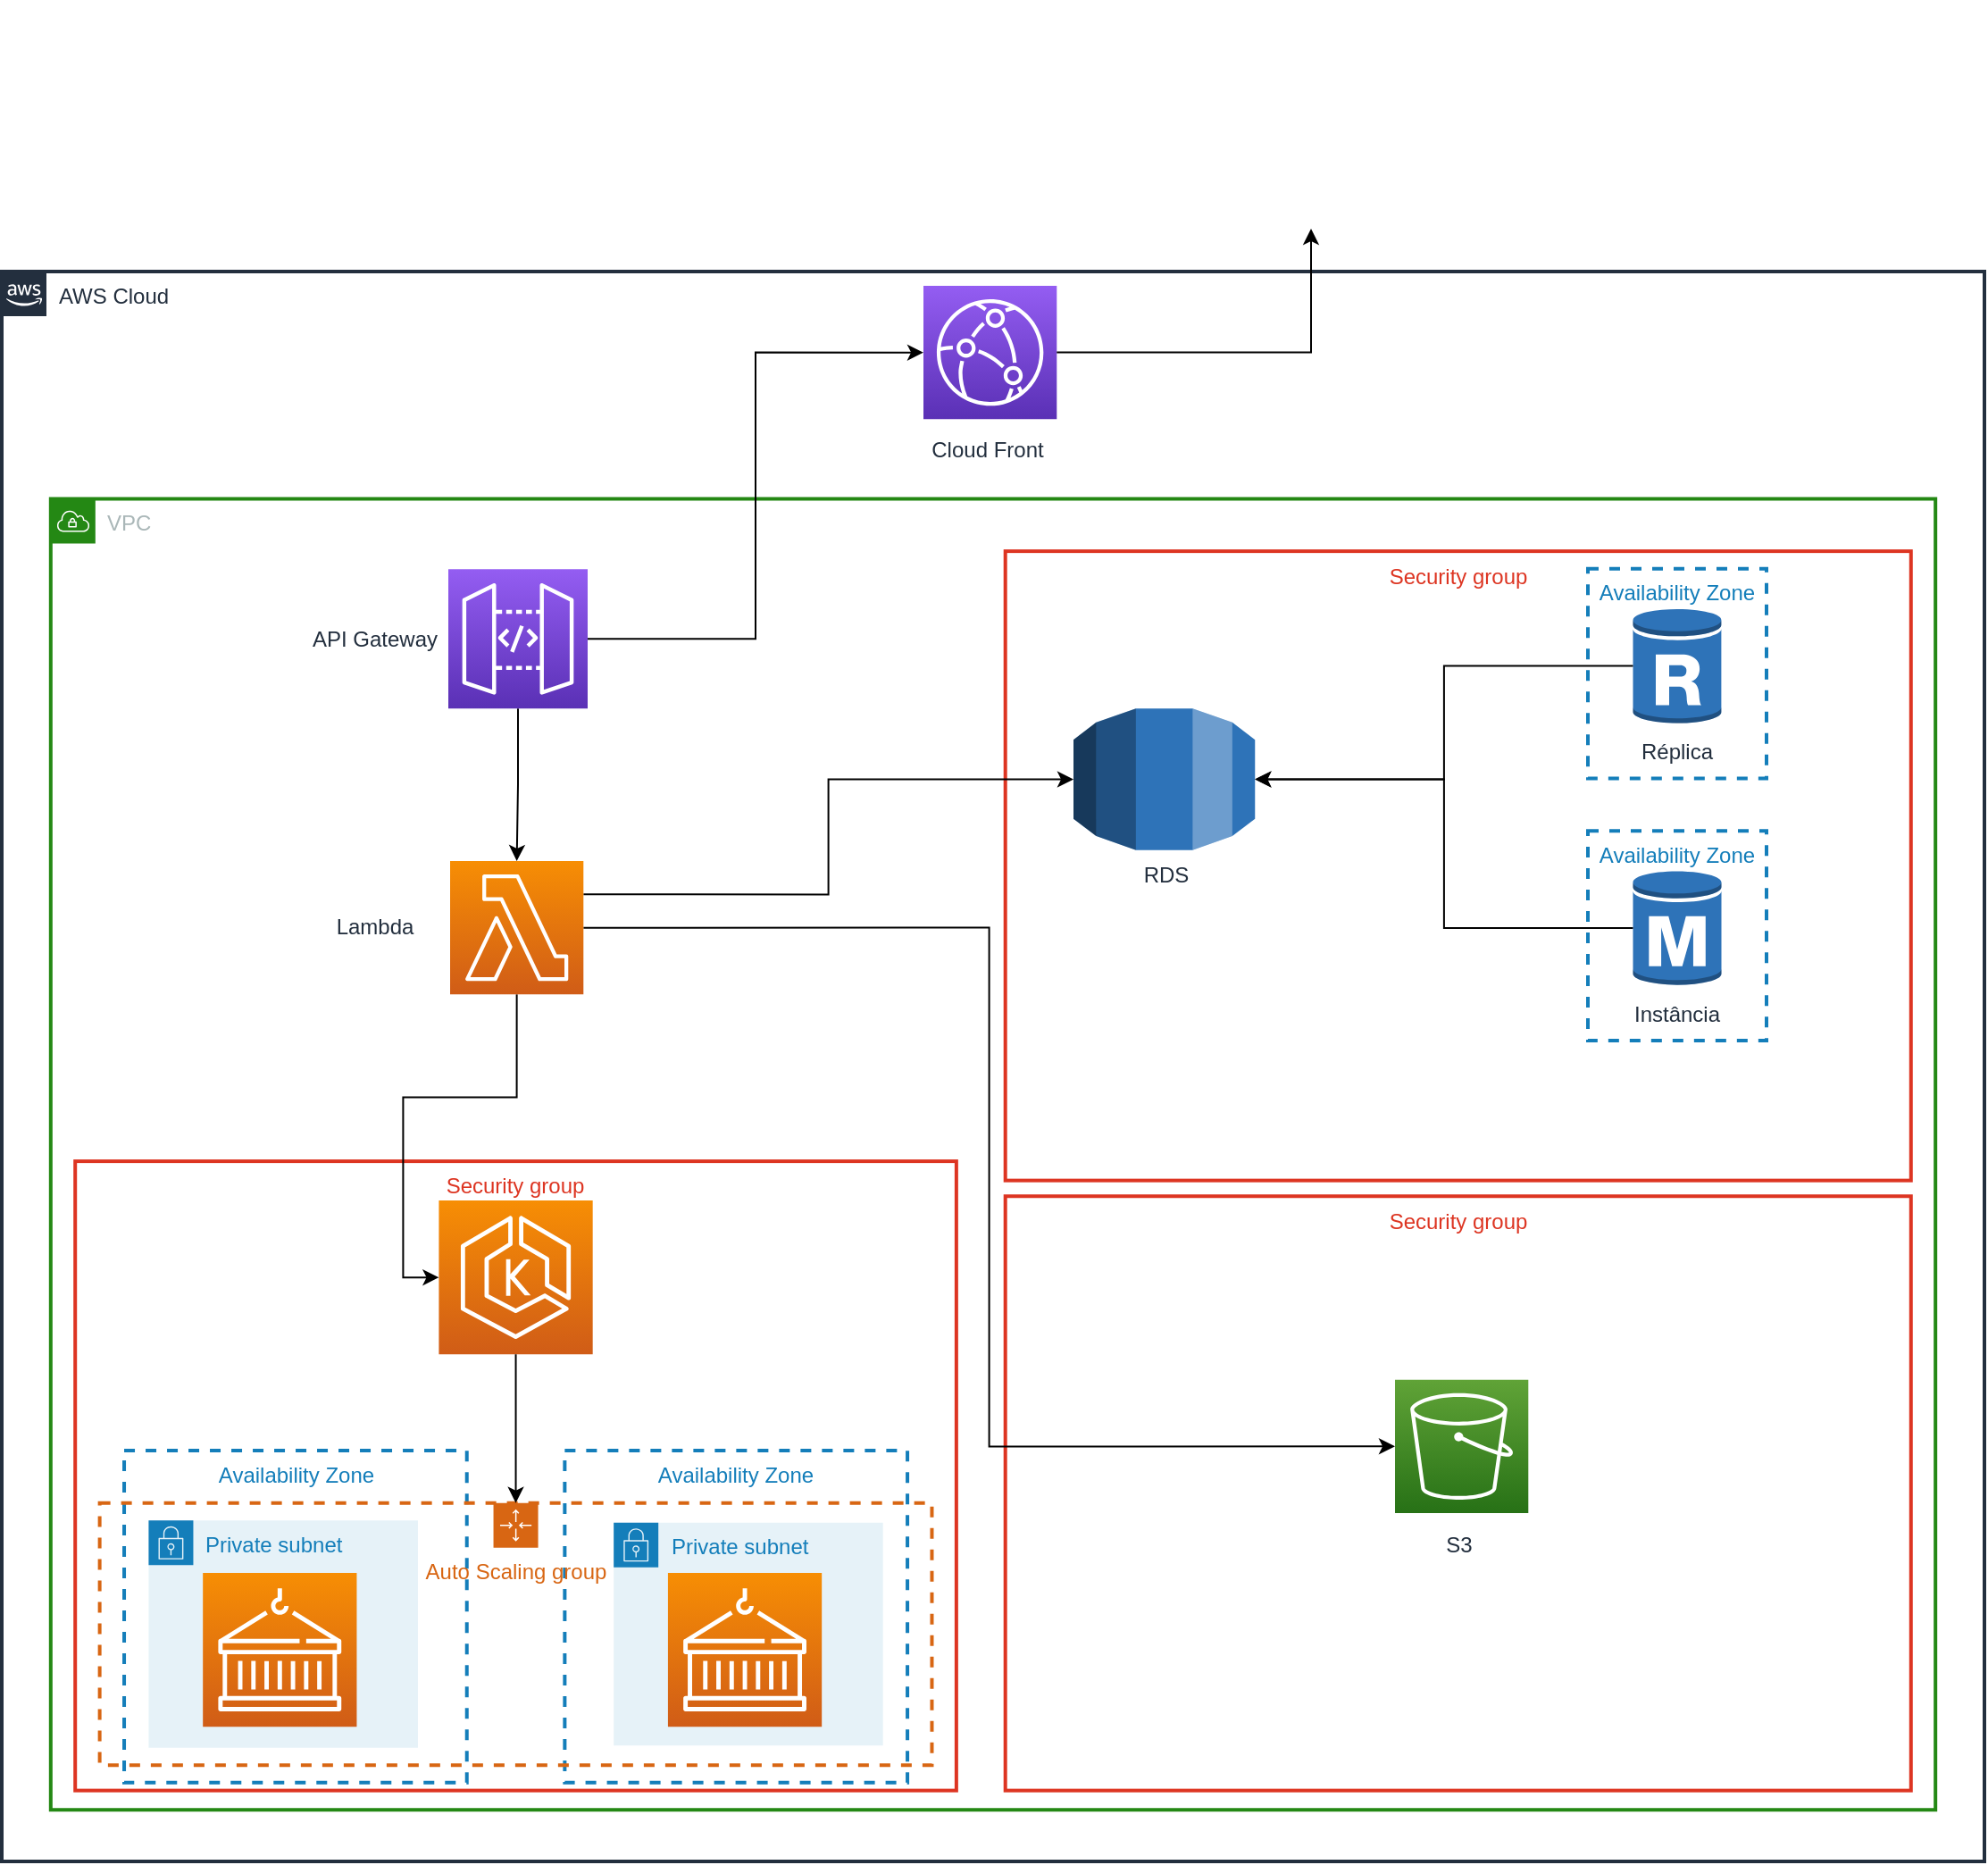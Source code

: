 <mxfile version="21.2.9" type="device">
  <diagram name="Página-1" id="wRCfRnYlI_Jq7tyW45mr">
    <mxGraphModel dx="2261" dy="1957" grid="1" gridSize="10" guides="1" tooltips="1" connect="1" arrows="1" fold="1" page="1" pageScale="1" pageWidth="827" pageHeight="1169" math="0" shadow="0">
      <root>
        <mxCell id="0" />
        <mxCell id="1" parent="0" />
        <mxCell id="VGLGbHBSF1urGQVZztYa-23" value="" style="group" parent="1" vertex="1" connectable="0">
          <mxGeometry x="-289" y="82" width="1110" height="890" as="geometry" />
        </mxCell>
        <mxCell id="VGLGbHBSF1urGQVZztYa-1" value="AWS Cloud" style="points=[[0,0],[0.25,0],[0.5,0],[0.75,0],[1,0],[1,0.25],[1,0.5],[1,0.75],[1,1],[0.75,1],[0.5,1],[0.25,1],[0,1],[0,0.75],[0,0.5],[0,0.25]];outlineConnect=0;gradientColor=none;html=1;whiteSpace=wrap;fontSize=12;fontStyle=0;container=1;pointerEvents=0;collapsible=0;recursiveResize=0;shape=mxgraph.aws4.group;grIcon=mxgraph.aws4.group_aws_cloud_alt;strokeColor=#232F3E;fillColor=none;verticalAlign=top;align=left;spacingLeft=30;fontColor=#232F3E;dashed=0;strokeWidth=2;" parent="VGLGbHBSF1urGQVZztYa-23" vertex="1">
          <mxGeometry width="1110.0" height="890" as="geometry" />
        </mxCell>
        <mxCell id="VGLGbHBSF1urGQVZztYa-2" value="VPC" style="points=[[0,0],[0.25,0],[0.5,0],[0.75,0],[1,0],[1,0.25],[1,0.5],[1,0.75],[1,1],[0.75,1],[0.5,1],[0.25,1],[0,1],[0,0.75],[0,0.5],[0,0.25]];outlineConnect=0;gradientColor=none;html=1;whiteSpace=wrap;fontSize=12;fontStyle=0;container=1;pointerEvents=0;collapsible=0;recursiveResize=0;shape=mxgraph.aws4.group;grIcon=mxgraph.aws4.group_vpc;strokeColor=#248814;fillColor=none;verticalAlign=top;align=left;spacingLeft=30;fontColor=#AAB7B8;dashed=0;strokeWidth=2;fontFamily=Helvetica;" parent="VGLGbHBSF1urGQVZztYa-1" vertex="1">
          <mxGeometry x="27.407" y="127.204" width="1055.185" height="733.871" as="geometry" />
        </mxCell>
        <mxCell id="VGLGbHBSF1urGQVZztYa-10" value="Security group" style="fillColor=none;strokeColor=#DD3522;verticalAlign=top;fontStyle=0;fontColor=#DD3522;whiteSpace=wrap;html=1;dashed=0;pointerEvents=0;strokeWidth=2;fontFamily=Helvetica;fontSize=12;" parent="VGLGbHBSF1urGQVZztYa-2" vertex="1">
          <mxGeometry x="534.444" y="390.419" width="507.037" height="332.688" as="geometry" />
        </mxCell>
        <mxCell id="VGLGbHBSF1urGQVZztYa-27" value="Availability Zone" style="fillColor=none;strokeColor=#147EBA;dashed=1;verticalAlign=top;fontStyle=0;fontColor=#147EBA;whiteSpace=wrap;html=1;pointerEvents=0;strokeWidth=2;fontFamily=Helvetica;fontSize=12;" parent="VGLGbHBSF1urGQVZztYa-2" vertex="1">
          <mxGeometry x="41.111" y="532.8" width="191.852" height="185.914" as="geometry" />
        </mxCell>
        <mxCell id="VGLGbHBSF1urGQVZztYa-28" value="Availability Zone" style="fillColor=none;strokeColor=#147EBA;dashed=1;verticalAlign=top;fontStyle=0;fontColor=#147EBA;whiteSpace=wrap;html=1;pointerEvents=0;strokeWidth=2;fontFamily=Helvetica;fontSize=12;" parent="VGLGbHBSF1urGQVZztYa-2" vertex="1">
          <mxGeometry x="287.778" y="532.8" width="191.852" height="185.914" as="geometry" />
        </mxCell>
        <mxCell id="VGLGbHBSF1urGQVZztYa-26" value="Auto Scaling group" style="points=[[0,0],[0.25,0],[0.5,0],[0.75,0],[1,0],[1,0.25],[1,0.5],[1,0.75],[1,1],[0.75,1],[0.5,1],[0.25,1],[0,1],[0,0.75],[0,0.5],[0,0.25]];outlineConnect=0;gradientColor=none;html=1;whiteSpace=wrap;fontSize=12;fontStyle=0;container=1;pointerEvents=0;collapsible=0;recursiveResize=0;shape=mxgraph.aws4.groupCenter;grIcon=mxgraph.aws4.group_auto_scaling_group;grStroke=1;strokeColor=#D86613;fillColor=none;verticalAlign=top;align=center;fontColor=#D86613;dashed=1;spacingTop=25;strokeWidth=2;fontFamily=Helvetica;" parent="VGLGbHBSF1urGQVZztYa-2" vertex="1">
          <mxGeometry x="27.407" y="562.155" width="465.926" height="146.774" as="geometry" />
        </mxCell>
        <mxCell id="VGLGbHBSF1urGQVZztYa-29" value="Private subnet" style="points=[[0,0],[0.25,0],[0.5,0],[0.75,0],[1,0],[1,0.25],[1,0.5],[1,0.75],[1,1],[0.75,1],[0.5,1],[0.25,1],[0,1],[0,0.75],[0,0.5],[0,0.25]];outlineConnect=0;gradientColor=none;html=1;whiteSpace=wrap;fontSize=12;fontStyle=0;container=1;pointerEvents=0;collapsible=0;recursiveResize=0;shape=mxgraph.aws4.group;grIcon=mxgraph.aws4.group_security_group;grStroke=0;strokeColor=#147EBA;fillColor=#E6F2F8;verticalAlign=top;align=left;spacingLeft=30;fontColor=#147EBA;dashed=0;strokeWidth=2;fontFamily=Helvetica;" parent="VGLGbHBSF1urGQVZztYa-2" vertex="1">
          <mxGeometry x="54.815" y="571.939" width="150.741" height="127.204" as="geometry" />
        </mxCell>
        <mxCell id="VGLGbHBSF1urGQVZztYa-30" value="Private subnet" style="points=[[0,0],[0.25,0],[0.5,0],[0.75,0],[1,0],[1,0.25],[1,0.5],[1,0.75],[1,1],[0.75,1],[0.5,1],[0.25,1],[0,1],[0,0.75],[0,0.5],[0,0.25]];outlineConnect=0;gradientColor=none;html=1;whiteSpace=wrap;fontSize=12;fontStyle=0;container=1;pointerEvents=0;collapsible=0;recursiveResize=0;shape=mxgraph.aws4.group;grIcon=mxgraph.aws4.group_security_group;grStroke=0;strokeColor=#147EBA;fillColor=#E6F2F8;verticalAlign=top;align=left;spacingLeft=30;fontColor=#147EBA;dashed=0;strokeWidth=2;fontFamily=Helvetica;" parent="VGLGbHBSF1urGQVZztYa-2" vertex="1">
          <mxGeometry x="315.185" y="573.163" width="150.741" height="124.758" as="geometry" />
        </mxCell>
        <mxCell id="VGLGbHBSF1urGQVZztYa-31" value="" style="sketch=0;points=[[0,0,0],[0.25,0,0],[0.5,0,0],[0.75,0,0],[1,0,0],[0,1,0],[0.25,1,0],[0.5,1,0],[0.75,1,0],[1,1,0],[0,0.25,0],[0,0.5,0],[0,0.75,0],[1,0.25,0],[1,0.5,0],[1,0.75,0]];outlineConnect=0;fontColor=#232F3E;gradientColor=#F78E04;gradientDirection=north;fillColor=#D05C17;strokeColor=#ffffff;dashed=0;verticalLabelPosition=bottom;verticalAlign=top;align=center;html=1;fontSize=12;fontStyle=0;aspect=fixed;shape=mxgraph.aws4.resourceIcon;resIcon=mxgraph.aws4.containers;pointerEvents=0;strokeWidth=2;fontFamily=Helvetica;" parent="VGLGbHBSF1urGQVZztYa-2" vertex="1">
          <mxGeometry x="85.185" y="601.294" width="86.129" height="86.129" as="geometry" />
        </mxCell>
        <mxCell id="VGLGbHBSF1urGQVZztYa-32" value="" style="sketch=0;points=[[0,0,0],[0.25,0,0],[0.5,0,0],[0.75,0,0],[1,0,0],[0,1,0],[0.25,1,0],[0.5,1,0],[0.75,1,0],[1,1,0],[0,0.25,0],[0,0.5,0],[0,0.75,0],[1,0.25,0],[1,0.5,0],[1,0.75,0]];outlineConnect=0;fontColor=#232F3E;gradientColor=#F78E04;gradientDirection=north;fillColor=#D05C17;strokeColor=#ffffff;dashed=0;verticalLabelPosition=bottom;verticalAlign=top;align=center;html=1;fontSize=12;fontStyle=0;aspect=fixed;shape=mxgraph.aws4.resourceIcon;resIcon=mxgraph.aws4.containers;pointerEvents=0;strokeWidth=2;fontFamily=Helvetica;" parent="VGLGbHBSF1urGQVZztYa-2" vertex="1">
          <mxGeometry x="345.555" y="601.294" width="86.129" height="86.129" as="geometry" />
        </mxCell>
        <mxCell id="VGLGbHBSF1urGQVZztYa-3" value="Security group" style="fillColor=none;strokeColor=#DD3522;verticalAlign=top;fontStyle=0;fontColor=#DD3522;whiteSpace=wrap;html=1;dashed=0;pointerEvents=0;strokeWidth=2;fontFamily=Helvetica;fontSize=12;" parent="VGLGbHBSF1urGQVZztYa-2" vertex="1">
          <mxGeometry x="13.7" y="370.845" width="493.33" height="352.258" as="geometry" />
        </mxCell>
        <mxCell id="VGLGbHBSF1urGQVZztYa-25" value="" style="sketch=0;points=[[0,0,0],[0.25,0,0],[0.5,0,0],[0.75,0,0],[1,0,0],[0,1,0],[0.25,1,0],[0.5,1,0],[0.75,1,0],[1,1,0],[0,0.25,0],[0,0.5,0],[0,0.75,0],[1,0.25,0],[1,0.5,0],[1,0.75,0]];outlineConnect=0;fontColor=#232F3E;gradientColor=#F78E04;gradientDirection=north;fillColor=#D05C17;strokeColor=#ffffff;dashed=0;verticalLabelPosition=bottom;verticalAlign=top;align=center;html=1;fontSize=12;fontStyle=0;aspect=fixed;shape=mxgraph.aws4.resourceIcon;resIcon=mxgraph.aws4.eks;pointerEvents=0;strokeWidth=2;fontFamily=Helvetica;" parent="VGLGbHBSF1urGQVZztYa-2" vertex="1">
          <mxGeometry x="217.304" y="392.793" width="86.129" height="86.129" as="geometry" />
        </mxCell>
        <mxCell id="VGLGbHBSF1urGQVZztYa-34" style="edgeStyle=orthogonalEdgeStyle;rounded=0;orthogonalLoop=1;jettySize=auto;html=1;exitX=0.5;exitY=1;exitDx=0;exitDy=0;exitPerimeter=0;fontFamily=Helvetica;fontSize=12;fontColor=#232F3E;entryX=0.5;entryY=0;entryDx=0;entryDy=0;" parent="VGLGbHBSF1urGQVZztYa-2" source="VGLGbHBSF1urGQVZztYa-25" target="VGLGbHBSF1urGQVZztYa-26" edge="1">
          <mxGeometry relative="1" as="geometry">
            <mxPoint x="172.593" y="302.796" as="targetPoint" />
          </mxGeometry>
        </mxCell>
        <mxCell id="VGLGbHBSF1urGQVZztYa-48" value="" style="group" parent="VGLGbHBSF1urGQVZztYa-2" vertex="1" connectable="0">
          <mxGeometry x="747.93" y="493.152" width="82.222" height="107.634" as="geometry" />
        </mxCell>
        <mxCell id="VGLGbHBSF1urGQVZztYa-9" value="" style="sketch=0;points=[[0,0,0],[0.25,0,0],[0.5,0,0],[0.75,0,0],[1,0,0],[0,1,0],[0.25,1,0],[0.5,1,0],[0.75,1,0],[1,1,0],[0,0.25,0],[0,0.5,0],[0,0.75,0],[1,0.25,0],[1,0.5,0],[1,0.75,0]];outlineConnect=0;fontColor=#232F3E;gradientColor=#60A337;gradientDirection=north;fillColor=#277116;strokeColor=#ffffff;dashed=0;verticalLabelPosition=bottom;verticalAlign=top;align=center;html=1;fontSize=12;fontStyle=0;aspect=fixed;shape=mxgraph.aws4.resourceIcon;resIcon=mxgraph.aws4.s3;pointerEvents=0;strokeWidth=2;fontFamily=Helvetica;" parent="VGLGbHBSF1urGQVZztYa-48" vertex="1">
          <mxGeometry x="4.667" width="74.645" height="74.645" as="geometry" />
        </mxCell>
        <mxCell id="VGLGbHBSF1urGQVZztYa-12" value="S3" style="text;html=1;strokeColor=none;fillColor=none;align=center;verticalAlign=middle;whiteSpace=wrap;rounded=0;fontSize=12;fontFamily=Helvetica;fontColor=#232F3E;" parent="VGLGbHBSF1urGQVZztYa-48" vertex="1">
          <mxGeometry y="78.28" width="82.222" height="29.355" as="geometry" />
        </mxCell>
        <mxCell id="VGLGbHBSF1urGQVZztYa-7" value="Security group" style="fillColor=none;strokeColor=#DD3522;verticalAlign=top;fontStyle=0;fontColor=#DD3522;whiteSpace=wrap;html=1;dashed=0;pointerEvents=0;strokeWidth=2;fontFamily=Helvetica;fontSize=12;" parent="VGLGbHBSF1urGQVZztYa-1" vertex="1">
          <mxGeometry x="561.852" y="156.559" width="507.037" height="352.258" as="geometry" />
        </mxCell>
        <mxCell id="VGLGbHBSF1urGQVZztYa-19" value="Cloud Front" style="text;html=1;strokeColor=none;fillColor=none;align=center;verticalAlign=middle;whiteSpace=wrap;rounded=0;fontSize=12;fontFamily=Helvetica;fontColor=#232F3E;" parent="VGLGbHBSF1urGQVZztYa-1" vertex="1">
          <mxGeometry x="511.278" y="85.376" width="82.222" height="29.355" as="geometry" />
        </mxCell>
        <mxCell id="VGLGbHBSF1urGQVZztYa-11" value="RDS" style="text;html=1;strokeColor=none;fillColor=none;align=center;verticalAlign=middle;whiteSpace=wrap;rounded=0;fontSize=12;fontFamily=Helvetica;fontColor=#232F3E;" parent="VGLGbHBSF1urGQVZztYa-1" vertex="1">
          <mxGeometry x="611.185" y="322.903" width="82.222" height="29.355" as="geometry" />
        </mxCell>
        <mxCell id="VGLGbHBSF1urGQVZztYa-35" value="Availability Zone" style="fillColor=none;strokeColor=#147EBA;dashed=1;verticalAlign=top;fontStyle=0;fontColor=#147EBA;whiteSpace=wrap;html=1;pointerEvents=0;strokeWidth=2;fontFamily=Helvetica;fontSize=12;" parent="VGLGbHBSF1urGQVZztYa-1" vertex="1">
          <mxGeometry x="888" y="166.344" width="100" height="117.419" as="geometry" />
        </mxCell>
        <mxCell id="VGLGbHBSF1urGQVZztYa-36" value="Availability Zone" style="fillColor=none;strokeColor=#147EBA;dashed=1;verticalAlign=top;fontStyle=0;fontColor=#147EBA;whiteSpace=wrap;html=1;pointerEvents=0;strokeWidth=2;fontFamily=Helvetica;fontSize=12;" parent="VGLGbHBSF1urGQVZztYa-1" vertex="1">
          <mxGeometry x="888" y="313.118" width="100" height="117.419" as="geometry" />
        </mxCell>
        <mxCell id="VGLGbHBSF1urGQVZztYa-21" value="" style="group" parent="VGLGbHBSF1urGQVZztYa-1" vertex="1" connectable="0">
          <mxGeometry x="908" y="334.54" width="60" height="96" as="geometry" />
        </mxCell>
        <mxCell id="VGLGbHBSF1urGQVZztYa-13" value="" style="outlineConnect=0;dashed=0;verticalLabelPosition=bottom;verticalAlign=top;align=center;html=1;shape=mxgraph.aws3.rds_db_instance;fillColor=#2E73B8;gradientColor=none;pointerEvents=0;strokeColor=#232F3E;strokeWidth=2;fontFamily=Helvetica;fontSize=12;fontColor=#232F3E;" parent="VGLGbHBSF1urGQVZztYa-21" vertex="1">
          <mxGeometry x="5.25" width="49.5" height="66" as="geometry" />
        </mxCell>
        <mxCell id="VGLGbHBSF1urGQVZztYa-17" value="Instância" style="text;html=1;strokeColor=none;fillColor=none;align=center;verticalAlign=middle;whiteSpace=wrap;rounded=0;fontSize=12;fontFamily=Helvetica;fontColor=#232F3E;" parent="VGLGbHBSF1urGQVZztYa-21" vertex="1">
          <mxGeometry y="66" width="60" height="30" as="geometry" />
        </mxCell>
        <mxCell id="VGLGbHBSF1urGQVZztYa-22" value="" style="group" parent="VGLGbHBSF1urGQVZztYa-1" vertex="1" connectable="0">
          <mxGeometry x="908" y="187.76" width="60" height="96" as="geometry" />
        </mxCell>
        <mxCell id="VGLGbHBSF1urGQVZztYa-14" value="" style="outlineConnect=0;dashed=0;verticalLabelPosition=bottom;verticalAlign=top;align=center;html=1;shape=mxgraph.aws3.rds_db_instance_read_replica;fillColor=#2E73B8;gradientColor=none;pointerEvents=0;strokeColor=#232F3E;strokeWidth=2;fontFamily=Helvetica;fontSize=12;fontColor=#232F3E;" parent="VGLGbHBSF1urGQVZztYa-22" vertex="1">
          <mxGeometry x="5.25" width="49.5" height="66" as="geometry" />
        </mxCell>
        <mxCell id="VGLGbHBSF1urGQVZztYa-18" value="Réplica" style="text;html=1;strokeColor=none;fillColor=none;align=center;verticalAlign=middle;whiteSpace=wrap;rounded=0;fontSize=12;fontFamily=Helvetica;fontColor=#232F3E;" parent="VGLGbHBSF1urGQVZztYa-22" vertex="1">
          <mxGeometry y="66" width="60" height="30" as="geometry" />
        </mxCell>
        <mxCell id="VGLGbHBSF1urGQVZztYa-8" value="" style="outlineConnect=0;dashed=0;verticalLabelPosition=bottom;verticalAlign=top;align=center;html=1;shape=mxgraph.aws3.rds;fillColor=#2E73B8;gradientColor=none;pointerEvents=0;strokeColor=#232F3E;strokeWidth=2;fontFamily=Helvetica;fontSize=12;fontColor=#232F3E;" parent="VGLGbHBSF1urGQVZztYa-23" vertex="1">
          <mxGeometry x="600" y="244.624" width="101.63" height="79.258" as="geometry" />
        </mxCell>
        <mxCell id="VGLGbHBSF1urGQVZztYa-37" value="" style="sketch=0;points=[[0,0,0],[0.25,0,0],[0.5,0,0],[0.75,0,0],[1,0,0],[0,1,0],[0.25,1,0],[0.5,1,0],[0.75,1,0],[1,1,0],[0,0.25,0],[0,0.5,0],[0,0.75,0],[1,0.25,0],[1,0.5,0],[1,0.75,0]];outlineConnect=0;fontColor=#232F3E;gradientColor=#945DF2;gradientDirection=north;fillColor=#5A30B5;strokeColor=#ffffff;dashed=0;verticalLabelPosition=bottom;verticalAlign=top;align=center;html=1;fontSize=12;fontStyle=0;aspect=fixed;shape=mxgraph.aws4.resourceIcon;resIcon=mxgraph.aws4.cloudfront;pointerEvents=0;strokeWidth=2;fontFamily=Helvetica;" parent="VGLGbHBSF1urGQVZztYa-23" vertex="1">
          <mxGeometry x="516" y="8" width="74.645" height="74.645" as="geometry" />
        </mxCell>
        <mxCell id="VGLGbHBSF1urGQVZztYa-43" style="edgeStyle=orthogonalEdgeStyle;rounded=0;orthogonalLoop=1;jettySize=auto;html=1;exitX=0.5;exitY=1;exitDx=0;exitDy=0;exitPerimeter=0;fontFamily=Helvetica;fontSize=12;fontColor=#232F3E;entryX=0;entryY=0.5;entryDx=0;entryDy=0;entryPerimeter=0;" parent="VGLGbHBSF1urGQVZztYa-23" source="VGLGbHBSF1urGQVZztYa-38" target="VGLGbHBSF1urGQVZztYa-25" edge="1">
          <mxGeometry relative="1" as="geometry" />
        </mxCell>
        <mxCell id="VGLGbHBSF1urGQVZztYa-44" style="edgeStyle=orthogonalEdgeStyle;rounded=0;orthogonalLoop=1;jettySize=auto;html=1;exitX=1;exitY=0.5;exitDx=0;exitDy=0;exitPerimeter=0;entryX=0;entryY=0.5;entryDx=0;entryDy=0;entryPerimeter=0;fontFamily=Helvetica;fontSize=12;fontColor=#232F3E;" parent="VGLGbHBSF1urGQVZztYa-23" source="VGLGbHBSF1urGQVZztYa-38" target="VGLGbHBSF1urGQVZztYa-9" edge="1">
          <mxGeometry relative="1" as="geometry" />
        </mxCell>
        <mxCell id="VGLGbHBSF1urGQVZztYa-45" style="edgeStyle=orthogonalEdgeStyle;rounded=0;orthogonalLoop=1;jettySize=auto;html=1;exitX=1;exitY=0.25;exitDx=0;exitDy=0;exitPerimeter=0;entryX=0;entryY=0.5;entryDx=0;entryDy=0;entryPerimeter=0;fontFamily=Helvetica;fontSize=12;fontColor=#232F3E;" parent="VGLGbHBSF1urGQVZztYa-23" source="VGLGbHBSF1urGQVZztYa-38" target="VGLGbHBSF1urGQVZztYa-8" edge="1">
          <mxGeometry relative="1" as="geometry" />
        </mxCell>
        <mxCell id="VGLGbHBSF1urGQVZztYa-38" value="" style="sketch=0;points=[[0,0,0],[0.25,0,0],[0.5,0,0],[0.75,0,0],[1,0,0],[0,1,0],[0.25,1,0],[0.5,1,0],[0.75,1,0],[1,1,0],[0,0.25,0],[0,0.5,0],[0,0.75,0],[1,0.25,0],[1,0.5,0],[1,0.75,0]];outlineConnect=0;fontColor=#232F3E;gradientColor=#F78E04;gradientDirection=north;fillColor=#D05C17;strokeColor=#ffffff;dashed=0;verticalLabelPosition=bottom;verticalAlign=top;align=center;html=1;fontSize=12;fontStyle=0;aspect=fixed;shape=mxgraph.aws4.resourceIcon;resIcon=mxgraph.aws4.lambda;pointerEvents=0;strokeWidth=2;fontFamily=Helvetica;" parent="VGLGbHBSF1urGQVZztYa-23" vertex="1">
          <mxGeometry x="251" y="329.997" width="74.645" height="74.645" as="geometry" />
        </mxCell>
        <mxCell id="VGLGbHBSF1urGQVZztYa-46" style="edgeStyle=orthogonalEdgeStyle;rounded=0;orthogonalLoop=1;jettySize=auto;html=1;exitX=0.5;exitY=1;exitDx=0;exitDy=0;exitPerimeter=0;entryX=0.5;entryY=0;entryDx=0;entryDy=0;entryPerimeter=0;fontFamily=Helvetica;fontSize=12;fontColor=#232F3E;" parent="VGLGbHBSF1urGQVZztYa-23" source="VGLGbHBSF1urGQVZztYa-42" target="VGLGbHBSF1urGQVZztYa-38" edge="1">
          <mxGeometry relative="1" as="geometry" />
        </mxCell>
        <mxCell id="VGLGbHBSF1urGQVZztYa-47" style="edgeStyle=orthogonalEdgeStyle;rounded=0;orthogonalLoop=1;jettySize=auto;html=1;entryX=0;entryY=0.5;entryDx=0;entryDy=0;entryPerimeter=0;fontFamily=Helvetica;fontSize=12;fontColor=#232F3E;" parent="VGLGbHBSF1urGQVZztYa-23" source="VGLGbHBSF1urGQVZztYa-42" target="VGLGbHBSF1urGQVZztYa-37" edge="1">
          <mxGeometry relative="1" as="geometry" />
        </mxCell>
        <mxCell id="VGLGbHBSF1urGQVZztYa-42" value="" style="sketch=0;points=[[0,0,0],[0.25,0,0],[0.5,0,0],[0.75,0,0],[1,0,0],[0,1,0],[0.25,1,0],[0.5,1,0],[0.75,1,0],[1,1,0],[0,0.25,0],[0,0.5,0],[0,0.75,0],[1,0.25,0],[1,0.5,0],[1,0.75,0]];outlineConnect=0;fontColor=#232F3E;gradientColor=#945DF2;gradientDirection=north;fillColor=#5A30B5;strokeColor=#ffffff;dashed=0;verticalLabelPosition=bottom;verticalAlign=top;align=center;html=1;fontSize=12;fontStyle=0;aspect=fixed;shape=mxgraph.aws4.resourceIcon;resIcon=mxgraph.aws4.api_gateway;pointerEvents=0;strokeWidth=2;fontFamily=Helvetica;" parent="VGLGbHBSF1urGQVZztYa-23" vertex="1">
          <mxGeometry x="250" y="166.62" width="78" height="78" as="geometry" />
        </mxCell>
        <mxCell id="VGLGbHBSF1urGQVZztYa-15" style="edgeStyle=orthogonalEdgeStyle;rounded=0;orthogonalLoop=1;jettySize=auto;html=1;exitX=0;exitY=0.5;exitDx=0;exitDy=0;exitPerimeter=0;fontFamily=Helvetica;fontSize=12;fontColor=#232F3E;entryX=1;entryY=0.5;entryDx=0;entryDy=0;entryPerimeter=0;" parent="VGLGbHBSF1urGQVZztYa-23" source="VGLGbHBSF1urGQVZztYa-13" target="VGLGbHBSF1urGQVZztYa-8" edge="1">
          <mxGeometry relative="1" as="geometry" />
        </mxCell>
        <mxCell id="VGLGbHBSF1urGQVZztYa-16" style="edgeStyle=orthogonalEdgeStyle;rounded=0;orthogonalLoop=1;jettySize=auto;html=1;exitX=0;exitY=0.5;exitDx=0;exitDy=0;exitPerimeter=0;entryX=1;entryY=0.5;entryDx=0;entryDy=0;entryPerimeter=0;fontFamily=Helvetica;fontSize=12;fontColor=#232F3E;" parent="VGLGbHBSF1urGQVZztYa-23" source="VGLGbHBSF1urGQVZztYa-14" target="VGLGbHBSF1urGQVZztYa-8" edge="1">
          <mxGeometry relative="1" as="geometry" />
        </mxCell>
        <mxCell id="VGLGbHBSF1urGQVZztYa-49" value="API Gateway" style="text;html=1;strokeColor=none;fillColor=none;align=center;verticalAlign=middle;whiteSpace=wrap;rounded=0;fontSize=12;fontFamily=Helvetica;fontColor=#232F3E;" parent="VGLGbHBSF1urGQVZztYa-23" vertex="1">
          <mxGeometry x="167.775" y="190.943" width="82.222" height="29.355" as="geometry" />
        </mxCell>
        <mxCell id="VGLGbHBSF1urGQVZztYa-50" value="Lambda" style="text;html=1;strokeColor=none;fillColor=none;align=center;verticalAlign=middle;whiteSpace=wrap;rounded=0;fontSize=12;fontFamily=Helvetica;fontColor=#232F3E;" parent="VGLGbHBSF1urGQVZztYa-23" vertex="1">
          <mxGeometry x="167.775" y="352.643" width="82.222" height="29.355" as="geometry" />
        </mxCell>
        <mxCell id="AFtdBA6yoOJzMRNyo8WR-3" value="" style="shape=image;html=1;verticalAlign=top;verticalLabelPosition=bottom;labelBackgroundColor=#ffffff;imageAspect=0;aspect=fixed;image=https://cdn2.iconfinder.com/data/icons/social-media-2189/48/25-Spotify-128.png;dashed=0;pointerEvents=0;strokeColor=#232F3E;strokeWidth=2;fontFamily=Helvetica;fontSize=12;fontColor=#232F3E;fillColor=none;gradientColor=none;" vertex="1" parent="1">
          <mxGeometry x="380" y="-70" width="128" height="128" as="geometry" />
        </mxCell>
        <mxCell id="AFtdBA6yoOJzMRNyo8WR-2" style="edgeStyle=orthogonalEdgeStyle;rounded=0;orthogonalLoop=1;jettySize=auto;html=1;entryX=0.5;entryY=1;entryDx=0;entryDy=0;fontFamily=Helvetica;fontSize=12;fontColor=#232F3E;" edge="1" parent="1" source="VGLGbHBSF1urGQVZztYa-37" target="AFtdBA6yoOJzMRNyo8WR-3">
          <mxGeometry relative="1" as="geometry">
            <mxPoint x="430" y="128" as="targetPoint" />
          </mxGeometry>
        </mxCell>
      </root>
    </mxGraphModel>
  </diagram>
</mxfile>
